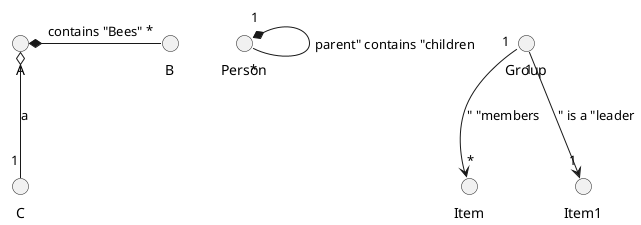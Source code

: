 {
  "sha1": "pt3fisunug9mmcn6u6lte9zgrurp2uh",
  "insertion": {
    "when": "2024-06-04T17:28:41.667Z",
    "user": "plantuml@gmail.com"
  }
}
@startuml
skinparam flashcode 1
Person "1" *-- "*" Person : "parent" contains "children"

Group "1" --> "*" Item : "" "members"
Group "1" --> "1" Item1 : "" is a "leader"

A *- "*" B : contains "Bees"
A o-- "1" C : "a"
@enduml
